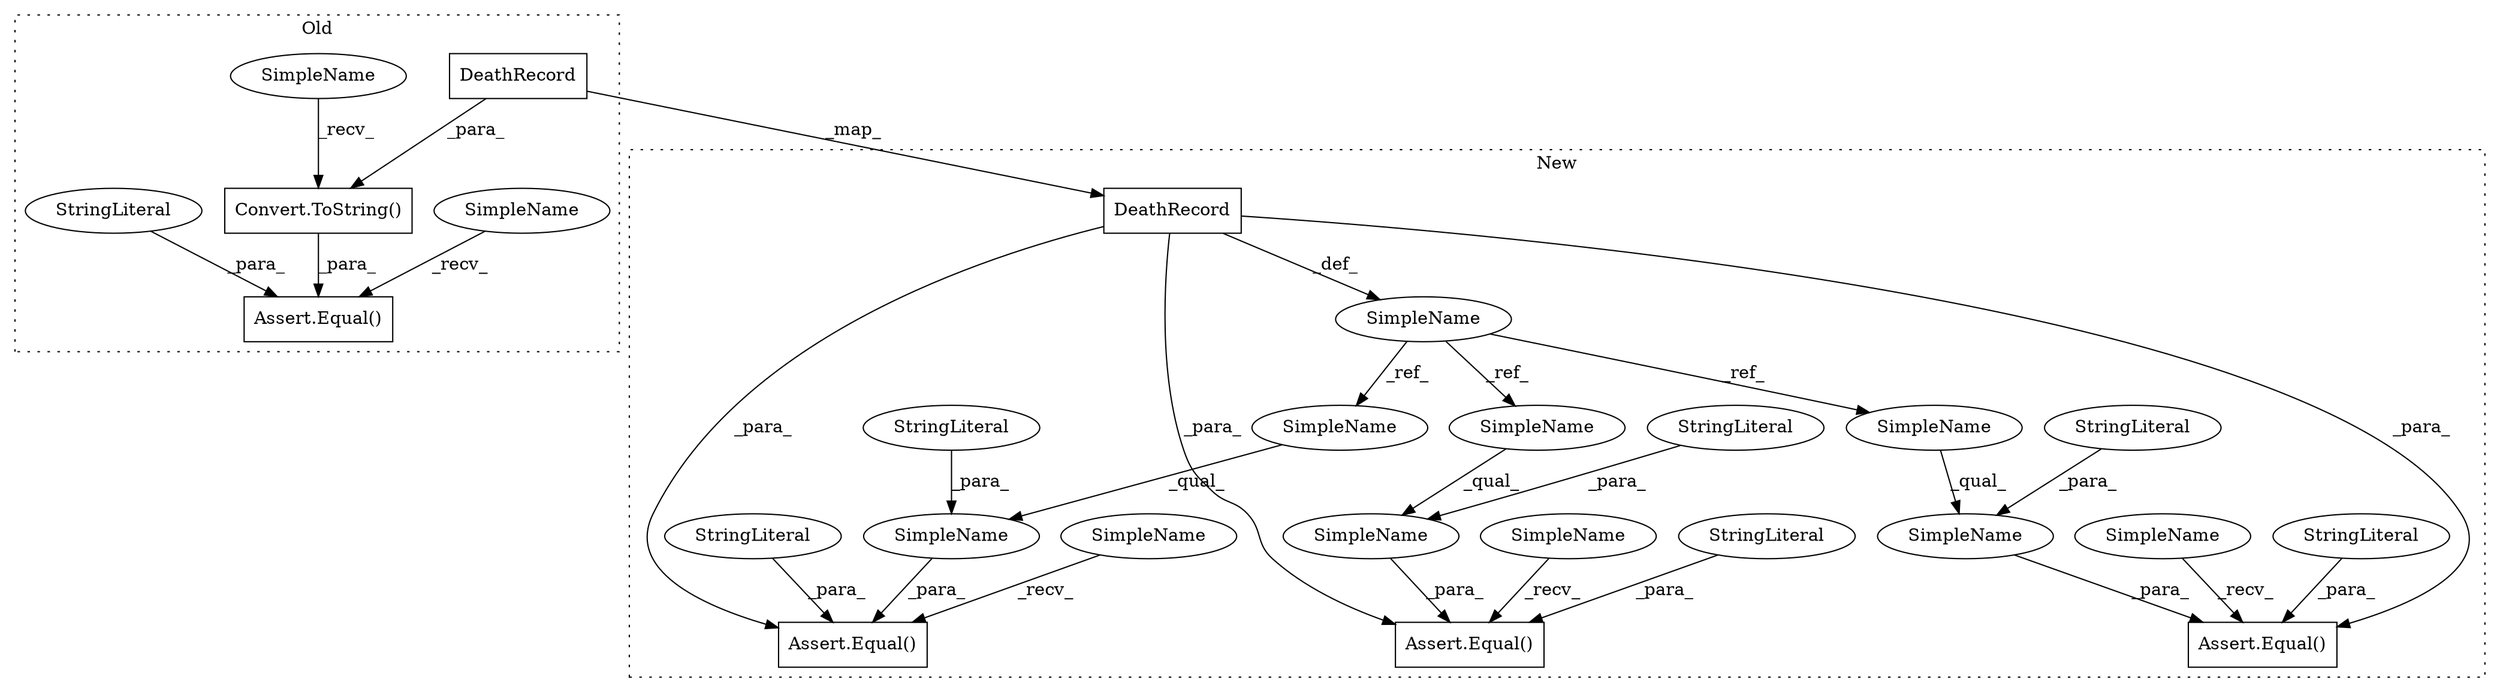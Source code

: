 digraph G {
subgraph cluster0 {
1 [label="DeathRecord" a="11" s="4869" l="14" shape="box"];
13 [label="Convert.ToString()" a="32" s="4860,4927" l="9,1" shape="box"];
14 [label="Assert.Equal()" a="32" s="4803,4928" l="6,1" shape="box"];
16 [label="StringLiteral" a="45" s="4809" l="41" shape="ellipse"];
19 [label="SimpleName" a="42" s="4796" l="6" shape="ellipse"];
20 [label="SimpleName" a="42" s="4852" l="7" shape="ellipse"];
label = "Old";
style="dotted";
}
subgraph cluster1 {
2 [label="DeathRecord" a="11" s="5383" l="14" shape="box"];
3 [label="SimpleName" a="42" s="5366" l="14" shape="ellipse"];
4 [label="SimpleName" a="42" s="5559,5582" l="15,1" shape="ellipse"];
5 [label="Assert.Equal()" a="32" s="5527,5583" l="6,1" shape="box"];
6 [label="SimpleName" a="42" s="5482,5503" l="15,1" shape="ellipse"];
7 [label="Assert.Equal()" a="32" s="5463,5504" l="6,1" shape="box"];
8 [label="SimpleName" a="42" s="5618,5642" l="15,1" shape="ellipse"];
9 [label="Assert.Equal()" a="32" s="5606,5643" l="6,1" shape="box"];
10 [label="StringLiteral" a="45" s="5612" l="4" shape="ellipse"];
11 [label="StringLiteral" a="45" s="5533" l="24" shape="ellipse"];
12 [label="StringLiteral" a="45" s="5469" l="11" shape="ellipse"];
15 [label="StringLiteral" a="45" s="5633" l="9" shape="ellipse"];
17 [label="StringLiteral" a="45" s="5574" l="8" shape="ellipse"];
18 [label="StringLiteral" a="45" s="5497" l="6" shape="ellipse"];
21 [label="SimpleName" a="42" s="5618" l="14" shape="ellipse"];
22 [label="SimpleName" a="42" s="5559" l="14" shape="ellipse"];
23 [label="SimpleName" a="42" s="5482" l="14" shape="ellipse"];
24 [label="SimpleName" a="42" s="5599" l="6" shape="ellipse"];
25 [label="SimpleName" a="42" s="5520" l="6" shape="ellipse"];
26 [label="SimpleName" a="42" s="5456" l="6" shape="ellipse"];
label = "New";
style="dotted";
}
1 -> 13 [label="_para_"];
1 -> 2 [label="_map_"];
2 -> 3 [label="_def_"];
2 -> 7 [label="_para_"];
2 -> 9 [label="_para_"];
2 -> 5 [label="_para_"];
3 -> 21 [label="_ref_"];
3 -> 22 [label="_ref_"];
3 -> 23 [label="_ref_"];
4 -> 5 [label="_para_"];
6 -> 7 [label="_para_"];
8 -> 9 [label="_para_"];
10 -> 9 [label="_para_"];
11 -> 5 [label="_para_"];
12 -> 7 [label="_para_"];
13 -> 14 [label="_para_"];
15 -> 8 [label="_para_"];
16 -> 14 [label="_para_"];
17 -> 4 [label="_para_"];
18 -> 6 [label="_para_"];
19 -> 14 [label="_recv_"];
20 -> 13 [label="_recv_"];
21 -> 8 [label="_qual_"];
22 -> 4 [label="_qual_"];
23 -> 6 [label="_qual_"];
24 -> 9 [label="_recv_"];
25 -> 5 [label="_recv_"];
26 -> 7 [label="_recv_"];
}